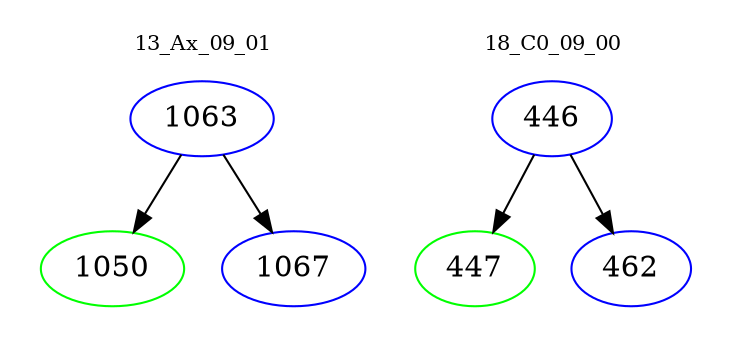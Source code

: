 digraph{
subgraph cluster_0 {
color = white
label = "13_Ax_09_01";
fontsize=10;
T0_1063 [label="1063", color="blue"]
T0_1063 -> T0_1050 [color="black"]
T0_1050 [label="1050", color="green"]
T0_1063 -> T0_1067 [color="black"]
T0_1067 [label="1067", color="blue"]
}
subgraph cluster_1 {
color = white
label = "18_C0_09_00";
fontsize=10;
T1_446 [label="446", color="blue"]
T1_446 -> T1_447 [color="black"]
T1_447 [label="447", color="green"]
T1_446 -> T1_462 [color="black"]
T1_462 [label="462", color="blue"]
}
}
